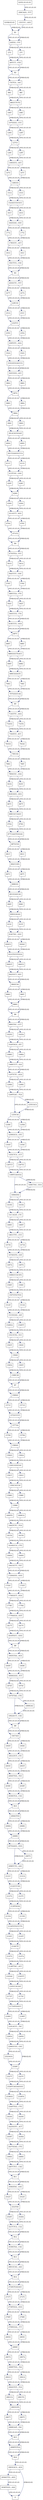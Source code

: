 digraph G {
  "1582G" [shape=box, ];
  "1845GTAA...AGA" [shape=box, ];
  "1564G" [shape=box, ];
  "130GGCG...ACC" [shape=box, ];
  "2165CCACAAT" [shape=box, ];
  "2327T" [shape=box, ];
  "1406ATAG" [shape=box, ];
  "147G" [shape=box, ];
  "1355CTCA...CCT" [shape=box, ];
  "1858T" [shape=box, ];
  "1506T" [shape=box, ];
  "B3" [shape=box, ];
  "2903GACA...AGA" [shape=box, ];
  "1208A" [shape=box, ];
  "707GGGCCAG" [shape=box, ];
  "618CCCG...GGA" [shape=box, ];
  "400A" [shape=box, ];
  "1461CTTC...CCC" [shape=box, ];
  "107GGGG...CCC" [shape=box, ];
  "1640A" [shape=box, ];
  "388G" [shape=box, ];
  "B6" [shape=box, ];
  "1598G" [shape=box, ];
  "2807G" [shape=box, ];
  "147C" [shape=box, ];
  "2068A" [shape=box, ];
  "1563T" [shape=box, ];
  "824GAGG...AGA" [shape=box, ];
  "2842GTGT...TGA" [shape=box, ];
  "1641GCTT...TGC" [shape=box, ];
  "1616GCCA...CTG" [shape=box, ];
  "1779AGGA...GGT" [shape=box, ];
  "2527CTCA...CAA" [shape=box, ];
  "2180G" [shape=box, ];
  "1571C" [shape=box, ];
  "2088TCTG...AAG" [shape=box, ];
  "1599C" [shape=box, ];
  "386A" [shape=box, ];
  "2323AGA" [shape=box, ];
  "2338GG" [shape=box, ];
  "3036TGGG...AAA" [shape=box, ];
  "B9" [shape=box, ];
  "1778C" [shape=box, ];
  "2064GTGG" [shape=box, ];
  "1209TGAC...TGA" [shape=box, ];
  "1950T" [shape=box, ];
  "2523TAC" [shape=box, ];
  "984GCAC" [shape=box, ];
  "915C" [shape=box, ];
  "561G" [shape=box, ];
  "2121C" [shape=box, ];
  "1566CAG" [shape=box, ];
  "698T" [shape=box, ];
  "1088G" [shape=box, ];
  "706G" [shape=box, ];
  "2173ATGGGCC" [shape=box, ];
  "98G" [shape=box, ];
  "1565A" [shape=box, ];
  "28TCCT...CGG" [shape=box, ];
  "1598C" [shape=box, ];
  "B12" [shape=box, ];
  "867C" [shape=box, ];
  "579T" [shape=box, ];
  "99GCCTCTG" [shape=box, ];
  "2039GTGA...CAG" [shape=box, ];
  "2147G" [shape=box, ];
  "2128TAGAA" [shape=box, ];
  "687C" [shape=box, ];
  "592C" [shape=box, ];
  "1951GTCT...CTC" [shape=box, ];
  "332A" [shape=box, ];
  "B1" [shape=box, ];
  "2148TTAC...ACC" [shape=box, ];
  "1515GGAG...AAT" [shape=box, ];
  "236TGTC...AGA" [shape=box, ];
  "B7" [shape=box, ];
  "2768T" [shape=box, ];
  "2038C" [shape=box, ];
  "127CC" [shape=box, ];
  "430G" [shape=box, ];
  "714GTTC...AGA" [shape=box, ];
  "868CACCAAGC" [shape=box, ];
  "429G" [shape=box, ];
  "2181ACCC...TAC" [shape=box, ];
  "1025G" [shape=box, ];
  "1600TG" [shape=box, ];
  "908T" [shape=box, ];
  "1615A" [shape=box, ];
  "471CG" [shape=box, ];
  "929CG" [shape=box, ];
  "411C" [shape=box, ];
  "2522T" [shape=box, ];
  "1354T" [shape=box, ];
  "940GT" [shape=box, ];
  "699CGGGGTC" [shape=box, ];
  "2163AC" [shape=box, ];
  "2805G" [shape=box, ];
  "2172T" [shape=box, ];
  "1600CA" [shape=box, ];
  "1460C" [shape=box, ];
  "689GGGCTGACC" [shape=box, ];
  "1902ACCT...CAG" [shape=box, ];
  "203GCTC...TCT" [shape=box, ];
  "2003C" [shape=box, ];
  "1397CT" [shape=box, ];
  "1025A" [shape=box, ];
  "940CG" [shape=box, ];
  "706C" [shape=box, ];
  "235G" [shape=box, ];
  "2134TGTGCCCTG" [shape=box, ];
  "1397TC" [shape=box, ];
  "387G" [shape=box, ];
  "698G" [shape=box, ];
  "2172C" [shape=box, ];
  "B2" [shape=box, ];
  "162GGAG...GGC" [shape=box, ];
  "2898TGTGA" [shape=box, ];
  "27G" [shape=box, ];
  "B16" [shape=box, ];
  "227T" [shape=box, ];
  "2003T" [shape=box, ];
  "152AGCCGCGCC" [shape=box, ];
  "B11" [shape=box, ];
  "2424A" [shape=box, ];
  "177A" [shape=box, ];
  "2863GATA" [shape=box, ];
  "1859GGGG...TCT" [shape=box, ];
  "343CGGG...ACC" [shape=box, ];
  "989G" [shape=box, ];
  "2436T" [shape=box, ];
  "161T" [shape=box, ];
  "411G" [shape=box, ];
  "2266GCGG...GAC" [shape=box, ];
  "1583CATATGAC" [shape=box, ];
  "2861CA" [shape=box, ];
  "27C" [shape=box, ];
  "2163TT" [shape=box, ];
  "2133A" [shape=box, ];
  "1571G" [shape=box, ];
  "789ACGC...GAA" [shape=box, ];
  "1817T" [shape=box, ];
  "877CAAGTGGGAG" [shape=box, ];
  "2506ATAG...GAG" [shape=box, ];
  "2328TCAGGAGGGC" [shape=box, ];
  "580CCGA...TTG" [shape=box, ];
  "2861TG" [shape=box, ];
  "2807A" [shape=box, ];
  "1577AA" [shape=box, ];
  "1950C" [shape=box, ];
  "470A" [shape=box, ];
  "98C" [shape=box, ];
  "990GTAC...CCT" [shape=box, ];
  "1549GA" [shape=box, ];
  "332G" [shape=box, ];
  "1756GGCT...GGA" [shape=box, ];
  "1580AC" [shape=box, ];
  "1410G" [shape=box, ];
  "473GTGA...TCC" [shape=box, ];
  "2867T" [shape=box, ];
  "2522C" [shape=box, ];
  "2868GAAT...TAG" [shape=box, ];
  "129C" [shape=box, ];
  "151A" [shape=box, ];
  "2265A" [shape=box, ];
  "386G" [shape=box, ];
  "1498GCCACATG" [shape=box, ];
  "788G" [shape=box, ];
  "2265G" [shape=box, ];
  "1755C" [shape=box, ];
  "228CAC" [shape=box, ];
  "2769GGAA...TTT" [shape=box, ];
  "430A" [shape=box, ];
  "177G" [shape=box, ];
  "2327C" [shape=box, ];
  "2038T" [shape=box, ];
  "1615G" [shape=box, ];
  "192CTCG...CAG" [shape=box, ];
  "2805C" [shape=box, ];
  "1197TCTC...GGA" [shape=box, ];
  "931GTGCGTGGA" [shape=box, ];
  "592T" [shape=box, ];
  "2144CTC" [shape=box, ];
  "400G" [shape=box, ];
  "876A" [shape=box, ];
  "391ACACGGAAT" [shape=box, ];
  "2936GTTG...AGG" [shape=box, ];
  "191G" [shape=box, ];
  "B4" [shape=box, ];
  "988G" [shape=box, ];
  "-300CAGG...TCT" [shape=box, ];
  "E" [shape=box, ];
  "148GGG" [shape=box, ];
  "126G" [shape=box, ];
  "B14" [shape=box, ];
  "1818TGCC...GGG" [shape=box, ];
  "1640G" [shape=box, ];
  "1399TCAGGGA" [shape=box, ];
  "2467CTCC...CAG" [shape=box, ];
  "428T" [shape=box, ];
  "106T" [shape=box, ];
  "2127G" [shape=box, ];
  "2737T" [shape=box, ];
  "1899GAG" [shape=box, ];
  "235A" [shape=box, ];
  "2068G" [shape=box, ];
  "1591T" [shape=box, ];
  "1514T" [shape=box, ];
  "231A" [shape=box, ];
  "191C" [shape=box, ];
  "333GATGGAGCCG" [shape=box, ];
  "1258C" [shape=box, ];
  "178GGTC...ACT" [shape=box, ];
  "2087G" [shape=box, ];
  "1875TTAG...CTG" [shape=box, ];
  "1579G" [shape=box, ];
  "2425GGTC...ACT" [shape=box, ];
  "2143C" [shape=box, ];
  "929AC" [shape=box, ];
  "2180T" [shape=box, ];
  "161G" [shape=box, ];
  "2424G" [shape=box, ];
  "909GGAGAG" [shape=box, ];
  "431ACCT...AGG" [shape=box, ];
  "SA*68:02:02" [shape=box, ];
  "B15" [shape=box, ];
  "1514A" [shape=box, ];
  "2004TTGG...TGC" [shape=box, ];
  "1354C" [shape=box, ];
  "898GGC" [shape=box, ];
  "783GG" [shape=box, ];
  "232TCC" [shape=box, ];
  "B10" [shape=box, ];
  "2526T" [shape=box, ];
  "823A" [shape=box, ];
  "428C" [shape=box, ];
  "785CAG" [shape=box, ];
  "562CCCC...GAC" [shape=box, ];
  "412TCAC...GAG" [shape=box, ];
  "2340TTGG...CTG" [shape=box, ];
  "901GGAGCAG" [shape=box, ];
  "908C" [shape=box, ];
  "470C" [shape=box, ];
  "1582A" [shape=box, ];
  "2681GCAG...AAG" [shape=box, ];
  "1874T" [shape=box, ];
  "897C" [shape=box, ];
  "1474GGTG...GAT" [shape=box, ];
  "688T" [shape=box, ];
  "1569AC" [shape=box, ];
  "2867C" [shape=box, ];
  "2768C" [shape=box, ];
  "B13" [shape=box, ];
  "2466A" [shape=box, ];
  "SA*01:01:01:01" [shape=box, ];
  "2069G" [shape=box, ];
  "1563C" [shape=box, ];
  "1208G" [shape=box, ];
  "389A" [shape=box, ];
  "1549TT" [shape=box, ];
  "1497A" [shape=box, ];
  "1460T" [shape=box, ];
  "916CTAC...GGC" [shape=box, ];
  "942GGCT...AGC" [shape=box, ];
  "2841G" [shape=box, ];
  "1089CCCT...AAA" [shape=box, ];
  "B8" [shape=box, ];
  "1406CTAG...GGA" [shape=box, ];
  "129T" [shape=box, ];
  "390C" [shape=box, ];
  "1506C" [shape=box, ];
  "2143T" [shape=box, ];
  "1602TCTC...TGA" [shape=box, ];
  "897T" [shape=box, ];
  "732GG" [shape=box, ];
  "579C" [shape=box, ];
  "2147A" [shape=box, ];
  "1947AGC" [shape=box, ];
  "1497G" [shape=box, ];
  "1473G" [shape=box, ];
  "1411AGAT...CTC" [shape=box, ];
  "2808TTGG...TAA" [shape=box, ];
  "1858C" [shape=box, ];
  "1817C" [shape=box, ];
  "B5" [shape=box, ];
  "2539GTAA...CAG" [shape=box, ];
  "2806C" [shape=box, ];
  "2466G" [shape=box, ];
  "2133G" [shape=box, ];
  "1565T" [shape=box, ];
  "1551TCTG...TCC" [shape=box, ];
  "1778G" [shape=box, ];
  "390G" [shape=box, ];
  "734ATGT...ACC" [shape=box, ];
  "788T" [shape=box, ];
  "-15CCCC...AGG" [shape=box, ];
  "2436A" [shape=box, ];
  "1026TAGA...ATC" [shape=box, ];
  "2127C" [shape=box, ];
  "1507GTGCTGG" [shape=box, ];
  "2338TA" [shape=box, ];
  "1473A" [shape=box, ];
  "1088A" [shape=box, ];
  "561A" [shape=box, ];
  "2122CCCAG" [shape=box, ];
  "988T" [shape=box, ];
  "388A" [shape=box, ];
  "73GTGA...AAC" [shape=box, ];
  "1591C" [shape=box, ];
  "867T" [shape=box, ];
  "732TA" [shape=box, ];
  "891T" [shape=box, ];
  "2437GGAG...CTG" [shape=box, ];
  "1592CACCAC" [shape=box, ];
  "227A" [shape=box, ];
  "0ATGG...CTC" [shape=box, ];
  "2526A" [shape=box, ];
  "1874C" [shape=box, ];
  "915T" [shape=box, ];
  "1755T" [shape=box, ];
  "1259GGCA...GTC" [shape=box, ];
  "1255CAC" [shape=box, ];
  "1410A" [shape=box, ];
  "887GCGG" [shape=box, ];
  "2326C" [shape=box, ];
  "2121A" [shape=box, ];
  "892CCATG" [shape=box, ];
  "823C" [shape=box, ];
  "401TGAAGGCCCA" [shape=box, ];
  "876G" [shape=box, ];
  "783AC" [shape=box, ];
  "2841A" [shape=box, ];
  "1258A" [shape=box, ];
  "231C" [shape=box, ];
  "1729AGGG...GGG" [shape=box, ];
  "106C" [shape=box, ];
  "891C" [shape=box, ];
  "2738TGGA...GGG" [shape=box, ];
  "2737C" [shape=box, ];
  "1579A" [shape=box, ];
  "1572CCCCC" [shape=box, ];
  "151G" [shape=box, ];
  "593CCCG...TTA" [shape=box, ];
  "1255CACA" [shape=box, ];
  "2729GTGAGAGC" [shape=box, ];
  "688C" [shape=box, ];
  "126T" [shape=box, ];
  "2070AAGG...GGG" [shape=box, ];
  
  
  edge [color="#001267", ];
  "1582G" -> "1583CATATGAC" [label="A*68:02:02", ];
  "1845GTAA...AGA" -> "1858C" [label="A*68:02:02", ];
  "1845GTAA...AGA" -> "1858T" [label="A*01:01:01:01", ];
  "1564G" -> "1565A" [label="A*68:02:02", ];
  "1564G" -> "1565T" [label="A*01:01:01:01", ];
  "130GGCG...ACC" -> "147C" [label="A*68:02:02", ];
  "130GGCG...ACC" -> "147G" [label="A*01:01:01:01", ];
  "2165CCACAAT" -> "2172C" [label="A*01:01:01:01", ];
  "2165CCACAAT" -> "2172T" [label="A*68:02:02", ];
  "2327T" -> "2328TCAGGAGGGC" [label="A*68:02:02", ];
  "1406ATAG" -> "1410A" [label="A*01:01:01:01", ];
  "1406ATAG" -> "1410G" [label="A*68:02:02", ];
  "147G" -> "148GGG" [label="A*01:01:01:01", ];
  "1355CTCA...CCT" -> "1397CT" [label="A*68:02:02", ];
  "1355CTCA...CCT" -> "1397TC" [label="A*01:01:01:01", ];
  "1858T" -> "1859GGGG...TCT" [label="A*01:01:01:01", ];
  "1506T" -> "1507GTGCTGG" [label="A*68:02:02", ];
  "B3" -> "203GCTC...TCT" [label="A*01:01:01:01", ];
  "B3" -> "203GCTC...TCT" [label="A*68:02:02", ];
  "2903GACA...AGA" -> "E" [label="A*68:02:02", ];
  "2903GACA...AGA" -> "2936GTTG...AGG" [label="A*01:01:01:01", ];
  "1208A" -> "1209TGAC...TGA" [label="A*68:02:02", ];
  "707GGGCCAG" -> "B5" [label="A*01:01:01:01", ];
  "707GGGCCAG" -> "B5" [label="A*68:02:02", ];
  "618CCCG...GGA" -> "687C" [label="A*01:01:01:01", ];
  "618CCCG...GGA" -> "687C" [label="A*68:02:02", ];
  "400A" -> "401TGAAGGCCCA" [label="A*01:01:01:01", ];
  "1461CTTC...CCC" -> "1473A" [label="A*68:02:02", ];
  "1461CTTC...CCC" -> "1473G" [label="A*01:01:01:01", ];
  "107GGGG...CCC" -> "126G" [label="A*68:02:02", ];
  "107GGGG...CCC" -> "126T" [label="A*01:01:01:01", ];
  "1640A" -> "1641GCTT...TGC" [label="A*68:02:02", ];
  "388G" -> "389A" [label="A*01:01:01:01", ];
  "B6" -> "990GTAC...CCT" [label="A*01:01:01:01", ];
  "B6" -> "990GTAC...CCT" [label="A*68:02:02", ];
  "1598G" -> "1599C" [label="A*68:02:02", ];
  "2807G" -> "2808TTGG...TAA" [label="A*01:01:01:01", ];
  "147C" -> "148GGG" [label="A*68:02:02", ];
  "2068A" -> "2069G" [label="A*01:01:01:01", ];
  "1563T" -> "1564G" [label="A*68:02:02", ];
  "824GAGG...AGA" -> "867C" [label="A*68:02:02", ];
  "824GAGG...AGA" -> "867T" [label="A*01:01:01:01", ];
  "2842GTGT...TGA" -> "2861CA" [label="A*68:02:02", ];
  "2842GTGT...TGA" -> "2861TG" [label="A*01:01:01:01", ];
  "1641GCTT...TGC" -> "1729AGGG...GGG" [label="A*01:01:01:01", ];
  "1641GCTT...TGC" -> "1729AGGG...GGG" [label="A*68:02:02", ];
  "1616GCCA...CTG" -> "1640A" [label="A*68:02:02", ];
  "1616GCCA...CTG" -> "1640G" [label="A*01:01:01:01", ];
  "1779AGGA...GGT" -> "1817C" [label="A*01:01:01:01", ];
  "1779AGGA...GGT" -> "1817T" [label="A*68:02:02", ];
  "2527CTCA...CAA" -> "B12" [label="A*01:01:01:01", ];
  "2527CTCA...CAA" -> "B12" [label="A*68:02:02", ];
  "2180G" -> "2181ACCC...TAC" [label="A*01:01:01:01", ];
  "1571C" -> "1572CCCCC" [label="A*01:01:01:01", ];
  "2088TCTG...AAG" -> "2121A" [label="A*68:02:02", ];
  "2088TCTG...AAG" -> "2121C" [label="A*01:01:01:01", ];
  "1599C" -> "1600CA" [label="A*01:01:01:01", ];
  "1599C" -> "1600TG" [label="A*68:02:02", ];
  "386A" -> "387G" [label="A*01:01:01:01", ];
  "2323AGA" -> "2326C" [label="A*01:01:01:01", ];
  "2338GG" -> "2340TTGG...CTG" [label="A*68:02:02", ];
  "3036TGGG...AAA" -> "E" [label="A*01:01:01:01", ];
  "B9" -> "1947AGC" [label="A*01:01:01:01", ];
  "B9" -> "1947AGC" [label="A*68:02:02", ];
  "1778C" -> "1779AGGA...GGT" [label="A*68:02:02", ];
  "2064GTGG" -> "2068A" [label="A*01:01:01:01", ];
  "2064GTGG" -> "2068G" [label="A*68:02:02", ];
  "1209TGAC...TGA" -> "1255CAC" [label="A*01:01:01:01", ];
  "1209TGAC...TGA" -> "1255CACA" [label="A*68:02:02", ];
  "1950T" -> "1951GTCT...CTC" [label="A*01:01:01:01", ];
  "2523TAC" -> "2526A" [label="A*01:01:01:01", ];
  "2523TAC" -> "2526T" [label="A*68:02:02", ];
  "984GCAC" -> "988G" [label="A*01:01:01:01", ];
  "984GCAC" -> "988T" [label="A*68:02:02", ];
  "915C" -> "916CTAC...GGC" [label="A*68:02:02", ];
  "561G" -> "562CCCC...GAC" [label="A*68:02:02", ];
  "2121C" -> "2122CCCAG" [label="A*01:01:01:01", ];
  "1566CAG" -> "B7" [label="A*01:01:01:01", ];
  "1566CAG" -> "B7" [label="A*68:02:02", ];
  "698T" -> "699CGGGGTC" [label="A*68:02:02", ];
  "1088G" -> "1089CCCT...AAA" [label="A*68:02:02", ];
  "706G" -> "707GGGCCAG" [label="A*01:01:01:01", ];
  "2173ATGGGCC" -> "2180G" [label="A*01:01:01:01", ];
  "2173ATGGGCC" -> "2180T" [label="A*68:02:02", ];
  "98G" -> "99GCCTCTG" [label="A*68:02:02", ];
  "1565A" -> "1566CAG" [label="A*68:02:02", ];
  "28TCCT...CGG" -> "B2" [label="A*01:01:01:01", ];
  "28TCCT...CGG" -> "B2" [label="A*68:02:02", ];
  "1598C" -> "1599C" [label="A*01:01:01:01", ];
  "B12" -> "2539GTAA...CAG" [label="A*01:01:01:01", ];
  "B12" -> "2539GTAA...CAG" [label="A*68:02:02", ];
  "867C" -> "868CACCAAGC" [label="A*68:02:02", ];
  "579T" -> "580CCGA...TTG" [label="A*01:01:01:01", ];
  "99GCCTCTG" -> "106C" [label="A*01:01:01:01", ];
  "99GCCTCTG" -> "106T" [label="A*68:02:02", ];
  "2039GTGA...CAG" -> "B10" [label="A*01:01:01:01", ];
  "2039GTGA...CAG" -> "B10" [label="A*68:02:02", ];
  "2147G" -> "2148TTAC...ACC" [label="A*68:02:02", ];
  "2128TAGAA" -> "2133A" [label="A*01:01:01:01", ];
  "2128TAGAA" -> "2133G" [label="A*68:02:02", ];
  "687C" -> "688C" [label="A*68:02:02", ];
  "687C" -> "688T" [label="A*01:01:01:01", ];
  "592C" -> "593CCCG...TTA" [label="A*68:02:02", ];
  "1951GTCT...CTC" -> "2003C" [label="A*01:01:01:01", ];
  "1951GTCT...CTC" -> "2003T" [label="A*68:02:02", ];
  "332A" -> "333GATGGAGCCG" [label="A*01:01:01:01", ];
  "B1" -> "0ATGG...CTC" [label="A*01:01:01:01", ];
  "B1" -> "0ATGG...CTC" [label="A*68:02:02", ];
  "2148TTAC...ACC" -> "2163AC" [label="A*68:02:02", ];
  "2148TTAC...ACC" -> "2163TT" [label="A*01:01:01:01", ];
  "1515GGAG...AAT" -> "1549GA" [label="A*68:02:02", ];
  "1515GGAG...AAT" -> "1549TT" [label="A*01:01:01:01", ];
  "236TGTC...AGA" -> "332A" [label="A*01:01:01:01", ];
  "236TGTC...AGA" -> "332G" [label="A*68:02:02", ];
  "B7" -> "1569AC" [label="A*01:01:01:01", ];
  "B7" -> "1569AC" [label="A*68:02:02", ];
  "2768T" -> "2769GGAA...TTT" [label="A*01:01:01:01", ];
  "2038C" -> "2039GTGA...CAG" [label="A*01:01:01:01", ];
  "127CC" -> "129C" [label="A*68:02:02", ];
  "127CC" -> "129T" [label="A*01:01:01:01", ];
  "430G" -> "431ACCT...AGG" [label="A*68:02:02", ];
  "714GTTC...AGA" -> "732GG" [label="A*68:02:02", ];
  "714GTTC...AGA" -> "732TA" [label="A*01:01:01:01", ];
  "868CACCAAGC" -> "876A" [label="A*68:02:02", ];
  "868CACCAAGC" -> "876G" [label="A*01:01:01:01", ];
  "429G" -> "430A" [label="A*01:01:01:01", ];
  "429G" -> "430G" [label="A*68:02:02", ];
  "2181ACCC...TAC" -> "2265A" [label="A*68:02:02", ];
  "2181ACCC...TAC" -> "2265G" [label="A*01:01:01:01", ];
  "1025G" -> "1026TAGA...ATC" [label="A*68:02:02", ];
  "1600TG" -> "1602TCTC...TGA" [label="A*68:02:02", ];
  "908T" -> "909GGAGAG" [label="A*68:02:02", ];
  "1615A" -> "1616GCCA...CTG" [label="A*68:02:02", ];
  "471CG" -> "B4" [label="A*01:01:01:01", ];
  "471CG" -> "B4" [label="A*68:02:02", ];
  "929CG" -> "931GTGCGTGGA" [label="A*01:01:01:01", ];
  "411C" -> "412TCAC...GAG" [label="A*01:01:01:01", ];
  "2522T" -> "2523TAC" [label="A*01:01:01:01", ];
  "1354T" -> "1355CTCA...CCT" [label="A*01:01:01:01", ];
  "940GT" -> "942GGCT...AGC" [label="A*68:02:02", ];
  "699CGGGGTC" -> "706C" [label="A*68:02:02", ];
  "699CGGGGTC" -> "706G" [label="A*01:01:01:01", ];
  "2163AC" -> "2165CCACAAT" [label="A*68:02:02", ];
  "2805G" -> "2806C" [label="A*01:01:01:01", ];
  "2172T" -> "2173ATGGGCC" [label="A*68:02:02", ];
  "1600CA" -> "1602TCTC...TGA" [label="A*01:01:01:01", ];
  "1460C" -> "1461CTTC...CCC" [label="A*68:02:02", ];
  "689GGGCTGACC" -> "698G" [label="A*01:01:01:01", ];
  "689GGGCTGACC" -> "698T" [label="A*68:02:02", ];
  "1902ACCT...CAG" -> "B9" [label="A*01:01:01:01", ];
  "1902ACCT...CAG" -> "B9" [label="A*68:02:02", ];
  "203GCTC...TCT" -> "227A" [label="A*68:02:02", ];
  "203GCTC...TCT" -> "227T" [label="A*01:01:01:01", ];
  "2003C" -> "2004TTGG...TGC" [label="A*01:01:01:01", ];
  "1397CT" -> "1399TCAGGGA" [label="A*68:02:02", ];
  "1025A" -> "1026TAGA...ATC" [label="A*01:01:01:01", ];
  "940CG" -> "942GGCT...AGC" [label="A*01:01:01:01", ];
  "706C" -> "707GGGCCAG" [label="A*68:02:02", ];
  "235G" -> "236TGTC...AGA" [label="A*01:01:01:01", ];
  "2134TGTGCCCTG" -> "2143C" [label="A*68:02:02", ];
  "2134TGTGCCCTG" -> "2143T" [label="A*01:01:01:01", ];
  "1397TC" -> "1399TCAGGGA" [label="A*01:01:01:01", ];
  "387G" -> "388A" [label="A*68:02:02", ];
  "387G" -> "388G" [label="A*01:01:01:01", ];
  "698G" -> "699CGGGGTC" [label="A*01:01:01:01", ];
  "2172C" -> "2173ATGGGCC" [label="A*01:01:01:01", ];
  "B2" -> "73GTGA...AAC" [label="A*01:01:01:01", ];
  "B2" -> "73GTGA...AAC" [label="A*68:02:02", ];
  "162GGAG...GGC" -> "177A" [label="A*01:01:01:01", ];
  "162GGAG...GGC" -> "177G" [label="A*68:02:02", ];
  "2898TGTGA" -> "B16" [label="A*01:01:01:01", ];
  "2898TGTGA" -> "B16" [label="A*68:02:02", ];
  "27G" -> "28TCCT...CGG" [label="A*68:02:02", ];
  "B16" -> "2903GACA...AGA" [label="A*01:01:01:01", ];
  "227T" -> "228CAC" [label="A*01:01:01:01", ];
  "2003T" -> "2004TTGG...TGC" [label="A*68:02:02", ];
  "152AGCCGCGCC" -> "161G" [label="A*01:01:01:01", ];
  "152AGCCGCGCC" -> "161T" [label="A*68:02:02", ];
  "B11" -> "2506ATAG...GAG" [label="A*01:01:01:01", ];
  "B11" -> "2506ATAG...GAG" [label="A*68:02:02", ];
  "2424A" -> "2425GGTC...ACT" [label="A*68:02:02", ];
  "177A" -> "178GGTC...ACT" [label="A*01:01:01:01", ];
  "2863GATA" -> "2867C" [label="A*68:02:02", ];
  "2863GATA" -> "2867T" [label="A*01:01:01:01", ];
  "1859GGGG...TCT" -> "1874C" [label="A*01:01:01:01", ];
  "1859GGGG...TCT" -> "1874T" [label="A*68:02:02", ];
  "343CGGG...ACC" -> "386A" [label="A*01:01:01:01", ];
  "343CGGG...ACC" -> "386G" [label="A*68:02:02", ];
  "989G" -> "B6" [label="A*01:01:01:01", ];
  "989G" -> "B6" [label="A*68:02:02", ];
  "2436T" -> "2437GGAG...CTG" [label="A*68:02:02", ];
  "161T" -> "162GGAG...GGC" [label="A*68:02:02", ];
  "411G" -> "412TCAC...GAG" [label="A*68:02:02", ];
  "2266GCGG...GAC" -> "2323AGA" [label="A*01:01:01:01", ];
  "2266GCGG...GAC" -> "2326C" [label="A*68:02:02", ];
  "1583CATATGAC" -> "1591C" [label="A*01:01:01:01", ];
  "1583CATATGAC" -> "1591T" [label="A*68:02:02", ];
  "2861CA" -> "2863GATA" [label="A*68:02:02", ];
  "27C" -> "28TCCT...CGG" [label="A*01:01:01:01", ];
  "2163TT" -> "2165CCACAAT" [label="A*01:01:01:01", ];
  "2133A" -> "2134TGTGCCCTG" [label="A*01:01:01:01", ];
  "1571G" -> "1572CCCCC" [label="A*68:02:02", ];
  "789ACGC...GAA" -> "823A" [label="A*68:02:02", ];
  "789ACGC...GAA" -> "823C" [label="A*01:01:01:01", ];
  "1817T" -> "1818TGCC...GGG" [label="A*68:02:02", ];
  "877CAAGTGGGAG" -> "887GCGG" [label="A*01:01:01:01", ];
  "877CAAGTGGGAG" -> "887GCGG" [label="A*68:02:02", ];
  "2506ATAG...GAG" -> "2522C" [label="A*68:02:02", ];
  "2506ATAG...GAG" -> "2522T" [label="A*01:01:01:01", ];
  "2328TCAGGAGGGC" -> "2338GG" [label="A*68:02:02", ];
  "2328TCAGGAGGGC" -> "2338TA" [label="A*01:01:01:01", ];
  "580CCGA...TTG" -> "592C" [label="A*68:02:02", ];
  "580CCGA...TTG" -> "592T" [label="A*01:01:01:01", ];
  "2861TG" -> "2863GATA" [label="A*01:01:01:01", ];
  "2807A" -> "2808TTGG...TAA" [label="A*68:02:02", ];
  "1577AA" -> "1579A" [label="A*68:02:02", ];
  "1577AA" -> "1579G" [label="A*01:01:01:01", ];
  "1950C" -> "1951GTCT...CTC" [label="A*68:02:02", ];
  "470A" -> "471CG" [label="A*01:01:01:01", ];
  "98C" -> "99GCCTCTG" [label="A*01:01:01:01", ];
  "990GTAC...CCT" -> "1025A" [label="A*01:01:01:01", ];
  "990GTAC...CCT" -> "1025G" [label="A*68:02:02", ];
  "1549GA" -> "1551TCTG...TCC" [label="A*68:02:02", ];
  "332G" -> "333GATGGAGCCG" [label="A*68:02:02", ];
  "1756GGCT...GGA" -> "1778C" [label="A*68:02:02", ];
  "1756GGCT...GGA" -> "1778G" [label="A*01:01:01:01", ];
  "1580AC" -> "1582A" [label="A*01:01:01:01", ];
  "1580AC" -> "1582G" [label="A*68:02:02", ];
  "1410G" -> "1411AGAT...CTC" [label="A*68:02:02", ];
  "473GTGA...TCC" -> "561A" [label="A*01:01:01:01", ];
  "473GTGA...TCC" -> "561G" [label="A*68:02:02", ];
  "2867T" -> "2868GAAT...TAG" [label="A*01:01:01:01", ];
  "2522C" -> "2523TAC" [label="A*68:02:02", ];
  "2868GAAT...TAG" -> "B15" [label="A*01:01:01:01", ];
  "2868GAAT...TAG" -> "B15" [label="A*68:02:02", ];
  "129C" -> "130GGCG...ACC" [label="A*68:02:02", ];
  "151A" -> "152AGCCGCGCC" [label="A*68:02:02", ];
  "2265A" -> "2266GCGG...GAC" [label="A*68:02:02", ];
  "386G" -> "387G" [label="A*68:02:02", ];
  "1498GCCACATG" -> "1506C" [label="A*01:01:01:01", ];
  "1498GCCACATG" -> "1506T" [label="A*68:02:02", ];
  "788G" -> "789ACGC...GAA" [label="A*01:01:01:01", ];
  "2265G" -> "2266GCGG...GAC" [label="A*01:01:01:01", ];
  "1755C" -> "1756GGCT...GGA" [label="A*01:01:01:01", ];
  "228CAC" -> "231A" [label="A*01:01:01:01", ];
  "228CAC" -> "231C" [label="A*68:02:02", ];
  "2769GGAA...TTT" -> "2805C" [label="A*68:02:02", ];
  "2769GGAA...TTT" -> "2805G" [label="A*01:01:01:01", ];
  "430A" -> "431ACCT...AGG" [label="A*01:01:01:01", ];
  "177G" -> "178GGTC...ACT" [label="A*68:02:02", ];
  "2327C" -> "2328TCAGGAGGGC" [label="A*01:01:01:01", ];
  "2038T" -> "2039GTGA...CAG" [label="A*68:02:02", ];
  "1615G" -> "1616GCCA...CTG" [label="A*01:01:01:01", ];
  "192CTCG...CAG" -> "B3" [label="A*01:01:01:01", ];
  "192CTCG...CAG" -> "B3" [label="A*68:02:02", ];
  "2805C" -> "2806C" [label="A*68:02:02", ];
  "1197TCTC...GGA" -> "1208A" [label="A*68:02:02", ];
  "1197TCTC...GGA" -> "1208G" [label="A*01:01:01:01", ];
  "931GTGCGTGGA" -> "940CG" [label="A*01:01:01:01", ];
  "931GTGCGTGGA" -> "940GT" [label="A*68:02:02", ];
  "592T" -> "593CCCG...TTA" [label="A*01:01:01:01", ];
  "2144CTC" -> "2147A" [label="A*01:01:01:01", ];
  "2144CTC" -> "2147G" [label="A*68:02:02", ];
  "400G" -> "401TGAAGGCCCA" [label="A*68:02:02", ];
  "876A" -> "877CAAGTGGGAG" [label="A*68:02:02", ];
  "391ACACGGAAT" -> "400A" [label="A*01:01:01:01", ];
  "391ACACGGAAT" -> "400G" [label="A*68:02:02", ];
  "2936GTTG...AGG" -> "3036TGGG...AAA" [label="A*01:01:01:01", ];
  "191G" -> "192CTCG...CAG" [label="A*01:01:01:01", ];
  "B4" -> "473GTGA...TCC" [label="A*01:01:01:01", ];
  "B4" -> "473GTGA...TCC" [label="A*68:02:02", ];
  "988G" -> "989G" [label="A*01:01:01:01", ];
  "-300CAGG...TCT" -> "-15CCCC...AGG" [label="A*01:01:01:01", ];
  "148GGG" -> "151A" [label="A*68:02:02", ];
  "148GGG" -> "151G" [label="A*01:01:01:01", ];
  "126G" -> "127CC" [label="A*68:02:02", ];
  "B14" -> "2729GTGAGAGC" [label="A*01:01:01:01", ];
  "B14" -> "2729GTGAGAGC" [label="A*68:02:02", ];
  "1818TGCC...GGG" -> "B8" [label="A*01:01:01:01", ];
  "1818TGCC...GGG" -> "B8" [label="A*68:02:02", ];
  "1640G" -> "1641GCTT...TGC" [label="A*01:01:01:01", ];
  "1399TCAGGGA" -> "1406ATAG" [label="A*01:01:01:01", ];
  "1399TCAGGGA" -> "1406CTAG...GGA" [label="A*68:02:02", ];
  "2467CTCC...CAG" -> "B11" [label="A*01:01:01:01", ];
  "2467CTCC...CAG" -> "B11" [label="A*68:02:02", ];
  "428T" -> "429G" [label="A*68:02:02", ];
  "106T" -> "107GGGG...CCC" [label="A*68:02:02", ];
  "2127G" -> "2128TAGAA" [label="A*68:02:02", ];
  "2737T" -> "2738TGGA...GGG" [label="A*01:01:01:01", ];
  "1899GAG" -> "1902ACCT...CAG" [label="A*01:01:01:01", ];
  "235A" -> "236TGTC...AGA" [label="A*68:02:02", ];
  "2068G" -> "2069G" [label="A*68:02:02", ];
  "1591T" -> "1592CACCAC" [label="A*68:02:02", ];
  "1514T" -> "1515GGAG...AAT" [label="A*01:01:01:01", ];
  "231A" -> "232TCC" [label="A*01:01:01:01", ];
  "191C" -> "192CTCG...CAG" [label="A*68:02:02", ];
  "333GATGGAGCCG" -> "343CGGG...ACC" [label="A*01:01:01:01", ];
  "333GATGGAGCCG" -> "343CGGG...ACC" [label="A*68:02:02", ];
  "1258C" -> "1259GGCA...GTC" [label="A*01:01:01:01", ];
  "178GGTC...ACT" -> "191C" [label="A*68:02:02", ];
  "178GGTC...ACT" -> "191G" [label="A*01:01:01:01", ];
  "2087G" -> "2088TCTG...AAG" [label="A*01:01:01:01", ];
  "1875TTAG...CTG" -> "1899GAG" [label="A*01:01:01:01", ];
  "1875TTAG...CTG" -> "1902ACCT...CAG" [label="A*68:02:02", ];
  "1579G" -> "1580AC" [label="A*01:01:01:01", ];
  "2425GGTC...ACT" -> "2436A" [label="A*01:01:01:01", ];
  "2425GGTC...ACT" -> "2436T" [label="A*68:02:02", ];
  "2143C" -> "2144CTC" [label="A*68:02:02", ];
  "929AC" -> "931GTGCGTGGA" [label="A*68:02:02", ];
  "2180T" -> "2181ACCC...TAC" [label="A*68:02:02", ];
  "161G" -> "162GGAG...GGC" [label="A*01:01:01:01", ];
  "2424G" -> "2425GGTC...ACT" [label="A*01:01:01:01", ];
  "909GGAGAG" -> "915C" [label="A*68:02:02", ];
  "909GGAGAG" -> "915T" [label="A*01:01:01:01", ];
  "431ACCT...AGG" -> "470A" [label="A*01:01:01:01", ];
  "431ACCT...AGG" -> "470C" [label="A*68:02:02", ];
  "SA*68:02:02" -> "B1" [label="A*68:02:02", ];
  "B15" -> "2898TGTGA" [label="A*01:01:01:01", ];
  "B15" -> "2898TGTGA" [label="A*68:02:02", ];
  "1514A" -> "1515GGAG...AAT" [label="A*68:02:02", ];
  "2004TTGG...TGC" -> "2038C" [label="A*01:01:01:01", ];
  "2004TTGG...TGC" -> "2038T" [label="A*68:02:02", ];
  "1354C" -> "1355CTCA...CCT" [label="A*68:02:02", ];
  "898GGC" -> "901GGAGCAG" [label="A*01:01:01:01", ];
  "898GGC" -> "901GGAGCAG" [label="A*68:02:02", ];
  "783GG" -> "785CAG" [label="A*01:01:01:01", ];
  "232TCC" -> "235A" [label="A*68:02:02", ];
  "232TCC" -> "235G" [label="A*01:01:01:01", ];
  "B10" -> "2064GTGG" [label="A*01:01:01:01", ];
  "B10" -> "2064GTGG" [label="A*68:02:02", ];
  "2526T" -> "2527CTCA...CAA" [label="A*68:02:02", ];
  "823A" -> "824GAGG...AGA" [label="A*68:02:02", ];
  "428C" -> "429G" [label="A*01:01:01:01", ];
  "785CAG" -> "788G" [label="A*01:01:01:01", ];
  "785CAG" -> "788T" [label="A*68:02:02", ];
  "562CCCC...GAC" -> "579C" [label="A*68:02:02", ];
  "562CCCC...GAC" -> "579T" [label="A*01:01:01:01", ];
  "412TCAC...GAG" -> "428C" [label="A*01:01:01:01", ];
  "412TCAC...GAG" -> "428T" [label="A*68:02:02", ];
  "2340TTGG...CTG" -> "2424A" [label="A*68:02:02", ];
  "2340TTGG...CTG" -> "2424G" [label="A*01:01:01:01", ];
  "901GGAGCAG" -> "908C" [label="A*01:01:01:01", ];
  "901GGAGCAG" -> "908T" [label="A*68:02:02", ];
  "908C" -> "909GGAGAG" [label="A*01:01:01:01", ];
  "470C" -> "471CG" [label="A*68:02:02", ];
  "1582A" -> "1583CATATGAC" [label="A*01:01:01:01", ];
  "2681GCAG...AAG" -> "B14" [label="A*01:01:01:01", ];
  "2681GCAG...AAG" -> "B14" [label="A*68:02:02", ];
  "1874T" -> "1875TTAG...CTG" [label="A*68:02:02", ];
  "897C" -> "898GGC" [label="A*01:01:01:01", ];
  "1474GGTG...GAT" -> "1497A" [label="A*68:02:02", ];
  "1474GGTG...GAT" -> "1497G" [label="A*01:01:01:01", ];
  "688T" -> "689GGGCTGACC" [label="A*01:01:01:01", ];
  "1569AC" -> "1571C" [label="A*01:01:01:01", ];
  "1569AC" -> "1571G" [label="A*68:02:02", ];
  "2867C" -> "2868GAAT...TAG" [label="A*68:02:02", ];
  "2768C" -> "2769GGAA...TTT" [label="A*68:02:02", ];
  "B13" -> "2681GCAG...AAG" [label="A*01:01:01:01", ];
  "B13" -> "2681GCAG...AAG" [label="A*68:02:02", ];
  "2466A" -> "2467CTCC...CAG" [label="A*68:02:02", ];
  "SA*01:01:01:01" -> "-300CAGG...TCT" [label="A*01:01:01:01", ];
  "2069G" -> "2070AAGG...GGG" [label="A*01:01:01:01", ];
  "2069G" -> "2070AAGG...GGG" [label="A*68:02:02", ];
  "1563C" -> "1564G" [label="A*01:01:01:01", ];
  "1208G" -> "1209TGAC...TGA" [label="A*01:01:01:01", ];
  "389A" -> "390C" [label="A*68:02:02", ];
  "389A" -> "390G" [label="A*01:01:01:01", ];
  "1549TT" -> "1551TCTG...TCC" [label="A*01:01:01:01", ];
  "1497A" -> "1498GCCACATG" [label="A*68:02:02", ];
  "1460T" -> "1461CTTC...CCC" [label="A*01:01:01:01", ];
  "916CTAC...GGC" -> "929AC" [label="A*68:02:02", ];
  "916CTAC...GGC" -> "929CG" [label="A*01:01:01:01", ];
  "942GGCT...AGC" -> "984GCAC" [label="A*01:01:01:01", ];
  "942GGCT...AGC" -> "984GCAC" [label="A*68:02:02", ];
  "2841G" -> "2842GTGT...TGA" [label="A*01:01:01:01", ];
  "1089CCCT...AAA" -> "1197TCTC...GGA" [label="A*01:01:01:01", ];
  "1089CCCT...AAA" -> "1197TCTC...GGA" [label="A*68:02:02", ];
  "B8" -> "1845GTAA...AGA" [label="A*01:01:01:01", ];
  "B8" -> "1845GTAA...AGA" [label="A*68:02:02", ];
  "1406CTAG...GGA" -> "1406ATAG" [label="A*68:02:02", ];
  "129T" -> "130GGCG...ACC" [label="A*01:01:01:01", ];
  "390C" -> "391ACACGGAAT" [label="A*68:02:02", ];
  "1506C" -> "1507GTGCTGG" [label="A*01:01:01:01", ];
  "2143T" -> "2144CTC" [label="A*01:01:01:01", ];
  "1602TCTC...TGA" -> "1615A" [label="A*68:02:02", ];
  "1602TCTC...TGA" -> "1615G" [label="A*01:01:01:01", ];
  "897T" -> "898GGC" [label="A*68:02:02", ];
  "732GG" -> "734ATGT...ACC" [label="A*68:02:02", ];
  "579C" -> "580CCGA...TTG" [label="A*68:02:02", ];
  "2147A" -> "2148TTAC...ACC" [label="A*01:01:01:01", ];
  "1947AGC" -> "1950C" [label="A*68:02:02", ];
  "1947AGC" -> "1950T" [label="A*01:01:01:01", ];
  "1497G" -> "1498GCCACATG" [label="A*01:01:01:01", ];
  "1473G" -> "1474GGTG...GAT" [label="A*01:01:01:01", ];
  "1411AGAT...CTC" -> "1460C" [label="A*68:02:02", ];
  "1411AGAT...CTC" -> "1460T" [label="A*01:01:01:01", ];
  "2808TTGG...TAA" -> "2841A" [label="A*68:02:02", ];
  "2808TTGG...TAA" -> "2841G" [label="A*01:01:01:01", ];
  "1858C" -> "1859GGGG...TCT" [label="A*68:02:02", ];
  "1817C" -> "1818TGCC...GGG" [label="A*01:01:01:01", ];
  "B5" -> "714GTTC...AGA" [label="A*01:01:01:01", ];
  "B5" -> "714GTTC...AGA" [label="A*68:02:02", ];
  "2539GTAA...CAG" -> "B13" [label="A*01:01:01:01", ];
  "2539GTAA...CAG" -> "B13" [label="A*68:02:02", ];
  "2806C" -> "2807A" [label="A*68:02:02", ];
  "2806C" -> "2807G" [label="A*01:01:01:01", ];
  "2466G" -> "2467CTCC...CAG" [label="A*01:01:01:01", ];
  "2133G" -> "2134TGTGCCCTG" [label="A*68:02:02", ];
  "1565T" -> "1566CAG" [label="A*01:01:01:01", ];
  "1551TCTG...TCC" -> "1563C" [label="A*01:01:01:01", ];
  "1551TCTG...TCC" -> "1563T" [label="A*68:02:02", ];
  "1778G" -> "1779AGGA...GGT" [label="A*01:01:01:01", ];
  "390G" -> "391ACACGGAAT" [label="A*01:01:01:01", ];
  "734ATGT...ACC" -> "783AC" [label="A*68:02:02", ];
  "734ATGT...ACC" -> "783GG" [label="A*01:01:01:01", ];
  "788T" -> "789ACGC...GAA" [label="A*68:02:02", ];
  "-15CCCC...AGG" -> "B1" [label="A*01:01:01:01", ];
  "2436A" -> "2437GGAG...CTG" [label="A*01:01:01:01", ];
  "1026TAGA...ATC" -> "1088A" [label="A*01:01:01:01", ];
  "1026TAGA...ATC" -> "1088G" [label="A*68:02:02", ];
  "2127C" -> "2128TAGAA" [label="A*01:01:01:01", ];
  "1507GTGCTGG" -> "1514A" [label="A*68:02:02", ];
  "1507GTGCTGG" -> "1514T" [label="A*01:01:01:01", ];
  "2338TA" -> "2340TTGG...CTG" [label="A*01:01:01:01", ];
  "1473A" -> "1474GGTG...GAT" [label="A*68:02:02", ];
  "1088A" -> "1089CCCT...AAA" [label="A*01:01:01:01", ];
  "561A" -> "562CCCC...GAC" [label="A*01:01:01:01", ];
  "2122CCCAG" -> "2127C" [label="A*01:01:01:01", ];
  "2122CCCAG" -> "2127G" [label="A*68:02:02", ];
  "988T" -> "989G" [label="A*68:02:02", ];
  "388A" -> "389A" [label="A*68:02:02", ];
  "73GTGA...AAC" -> "98C" [label="A*01:01:01:01", ];
  "73GTGA...AAC" -> "98G" [label="A*68:02:02", ];
  "1591C" -> "1592CACCAC" [label="A*01:01:01:01", ];
  "867T" -> "868CACCAAGC" [label="A*01:01:01:01", ];
  "732TA" -> "734ATGT...ACC" [label="A*01:01:01:01", ];
  "891T" -> "892CCATG" [label="A*01:01:01:01", ];
  "2437GGAG...CTG" -> "2466A" [label="A*68:02:02", ];
  "2437GGAG...CTG" -> "2466G" [label="A*01:01:01:01", ];
  "1592CACCAC" -> "1598C" [label="A*01:01:01:01", ];
  "1592CACCAC" -> "1598G" [label="A*68:02:02", ];
  "227A" -> "228CAC" [label="A*68:02:02", ];
  "0ATGG...CTC" -> "27C" [label="A*01:01:01:01", ];
  "0ATGG...CTC" -> "27G" [label="A*68:02:02", ];
  "2526A" -> "2527CTCA...CAA" [label="A*01:01:01:01", ];
  "1874C" -> "1875TTAG...CTG" [label="A*01:01:01:01", ];
  "915T" -> "916CTAC...GGC" [label="A*01:01:01:01", ];
  "1755T" -> "1756GGCT...GGA" [label="A*68:02:02", ];
  "1259GGCA...GTC" -> "1354C" [label="A*68:02:02", ];
  "1259GGCA...GTC" -> "1354T" [label="A*01:01:01:01", ];
  "1255CAC" -> "1258A" [label="A*68:02:02", ];
  "1255CAC" -> "1258C" [label="A*01:01:01:01", ];
  "1410A" -> "1411AGAT...CTC" [label="A*01:01:01:01", ];
  "887GCGG" -> "891C" [label="A*68:02:02", ];
  "887GCGG" -> "891T" [label="A*01:01:01:01", ];
  "2326C" -> "2327C" [label="A*01:01:01:01", ];
  "2326C" -> "2327T" [label="A*68:02:02", ];
  "2121A" -> "2122CCCAG" [label="A*68:02:02", ];
  "892CCATG" -> "897C" [label="A*01:01:01:01", ];
  "892CCATG" -> "897T" [label="A*68:02:02", ];
  "823C" -> "824GAGG...AGA" [label="A*01:01:01:01", ];
  "401TGAAGGCCCA" -> "411C" [label="A*01:01:01:01", ];
  "401TGAAGGCCCA" -> "411G" [label="A*68:02:02", ];
  "876G" -> "877CAAGTGGGAG" [label="A*01:01:01:01", ];
  "783AC" -> "785CAG" [label="A*68:02:02", ];
  "2841A" -> "2842GTGT...TGA" [label="A*68:02:02", ];
  "1258A" -> "1259GGCA...GTC" [label="A*68:02:02", ];
  "231C" -> "232TCC" [label="A*68:02:02", ];
  "1729AGGG...GGG" -> "1755C" [label="A*01:01:01:01", ];
  "1729AGGG...GGG" -> "1755T" [label="A*68:02:02", ];
  "106C" -> "107GGGG...CCC" [label="A*01:01:01:01", ];
  "891C" -> "892CCATG" [label="A*68:02:02", ];
  "2738TGGA...GGG" -> "2768C" [label="A*68:02:02", ];
  "2738TGGA...GGG" -> "2768T" [label="A*01:01:01:01", ];
  "2737C" -> "2738TGGA...GGG" [label="A*68:02:02", ];
  "1579A" -> "1580AC" [label="A*68:02:02", ];
  "1572CCCCC" -> "1577AA" [label="A*01:01:01:01", ];
  "1572CCCCC" -> "1577AA" [label="A*68:02:02", ];
  "151G" -> "152AGCCGCGCC" [label="A*01:01:01:01", ];
  "593CCCG...TTA" -> "618CCCG...GGA" [label="A*01:01:01:01", ];
  "593CCCG...TTA" -> "618CCCG...GGA" [label="A*68:02:02", ];
  "1255CACA" -> "1255CAC" [label="A*68:02:02", ];
  "2729GTGAGAGC" -> "2737C" [label="A*68:02:02", ];
  "2729GTGAGAGC" -> "2737T" [label="A*01:01:01:01", ];
  "688C" -> "689GGGCTGACC" [label="A*68:02:02", ];
  "126T" -> "127CC" [label="A*01:01:01:01", ];
  "2070AAGG...GGG" -> "2087G" [label="A*01:01:01:01", ];
  "2070AAGG...GGG" -> "2088TCTG...AAG" [label="A*68:02:02", ];
  
  }